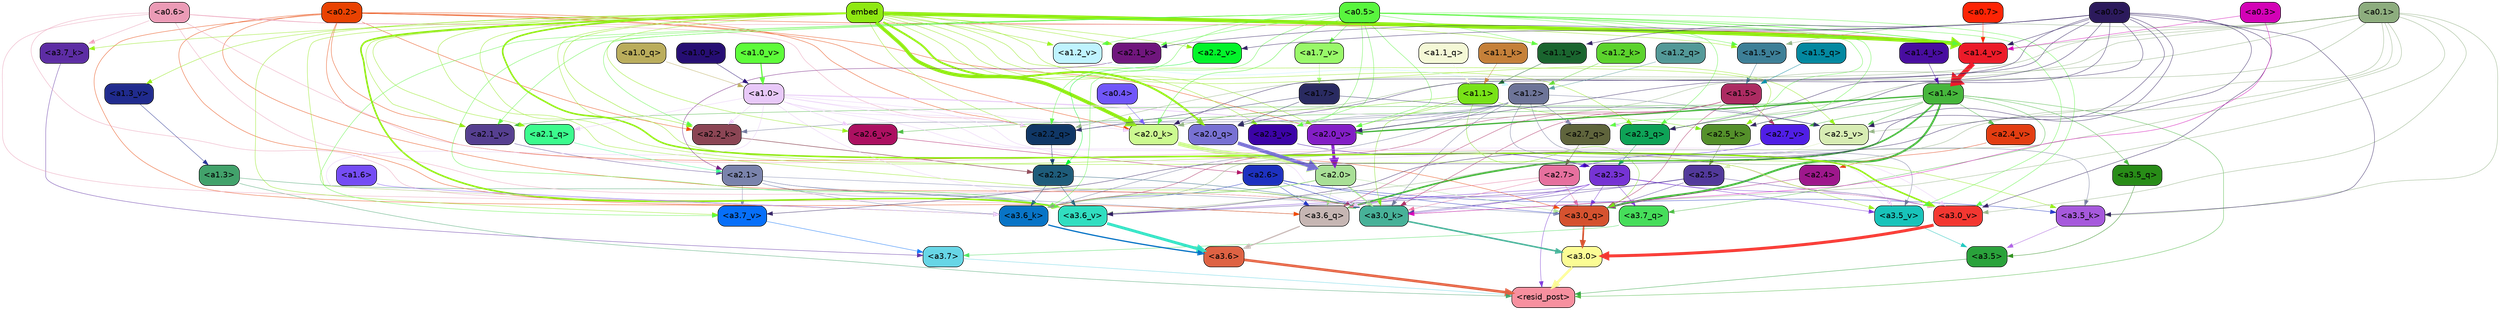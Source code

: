 strict digraph "" {
	graph [bgcolor=transparent,
		layout=dot,
		overlap=false,
		splines=true
	];
	"<a3.7>"	[color=black,
		fillcolor="#67d6e6",
		fontname=Helvetica,
		shape=box,
		style="filled, rounded"];
	"<resid_post>"	[color=black,
		fillcolor="#f7909f",
		fontname=Helvetica,
		shape=box,
		style="filled, rounded"];
	"<a3.7>" -> "<resid_post>"	[color="#67d6e6",
		penwidth=0.6239100098609924];
	"<a3.6>"	[color=black,
		fillcolor="#de6243",
		fontname=Helvetica,
		shape=box,
		style="filled, rounded"];
	"<a3.6>" -> "<resid_post>"	[color="#de6243",
		penwidth=4.569062113761902];
	"<a3.5>"	[color=black,
		fillcolor="#2aa23b",
		fontname=Helvetica,
		shape=box,
		style="filled, rounded"];
	"<a3.5>" -> "<resid_post>"	[color="#2aa23b",
		penwidth=0.6];
	"<a3.0>"	[color=black,
		fillcolor="#fbfc94",
		fontname=Helvetica,
		shape=box,
		style="filled, rounded"];
	"<a3.0>" -> "<resid_post>"	[color="#fbfc94",
		penwidth=4.283544182777405];
	"<a2.3>"	[color=black,
		fillcolor="#7633d4",
		fontname=Helvetica,
		shape=box,
		style="filled, rounded"];
	"<a2.3>" -> "<resid_post>"	[color="#7633d4",
		penwidth=0.6];
	"<a3.7_q>"	[color=black,
		fillcolor="#46dd5a",
		fontname=Helvetica,
		shape=box,
		style="filled, rounded"];
	"<a2.3>" -> "<a3.7_q>"	[color="#7633d4",
		penwidth=0.6];
	"<a3.6_q>"	[color=black,
		fillcolor="#c6b6b3",
		fontname=Helvetica,
		shape=box,
		style="filled, rounded"];
	"<a2.3>" -> "<a3.6_q>"	[color="#7633d4",
		penwidth=0.6];
	"<a3.0_q>"	[color=black,
		fillcolor="#d5522f",
		fontname=Helvetica,
		shape=box,
		style="filled, rounded"];
	"<a2.3>" -> "<a3.0_q>"	[color="#7633d4",
		penwidth=0.6];
	"<a3.0_k>"	[color=black,
		fillcolor="#47b198",
		fontname=Helvetica,
		shape=box,
		style="filled, rounded"];
	"<a2.3>" -> "<a3.0_k>"	[color="#7633d4",
		penwidth=0.6];
	"<a3.6_v>"	[color=black,
		fillcolor="#31dec0",
		fontname=Helvetica,
		shape=box,
		style="filled, rounded"];
	"<a2.3>" -> "<a3.6_v>"	[color="#7633d4",
		penwidth=0.6];
	"<a3.5_v>"	[color=black,
		fillcolor="#18c3ba",
		fontname=Helvetica,
		shape=box,
		style="filled, rounded"];
	"<a2.3>" -> "<a3.5_v>"	[color="#7633d4",
		penwidth=0.6];
	"<a3.0_v>"	[color=black,
		fillcolor="#f33731",
		fontname=Helvetica,
		shape=box,
		style="filled, rounded"];
	"<a2.3>" -> "<a3.0_v>"	[color="#7633d4",
		penwidth=0.6];
	"<a1.4>"	[color=black,
		fillcolor="#46b63c",
		fontname=Helvetica,
		shape=box,
		style="filled, rounded"];
	"<a1.4>" -> "<resid_post>"	[color="#46b63c",
		penwidth=0.6];
	"<a1.4>" -> "<a3.7_q>"	[color="#46b63c",
		penwidth=0.6];
	"<a1.4>" -> "<a3.6_q>"	[color="#46b63c",
		penwidth=2.7934007048606873];
	"<a3.5_q>"	[color=black,
		fillcolor="#288c17",
		fontname=Helvetica,
		shape=box,
		style="filled, rounded"];
	"<a1.4>" -> "<a3.5_q>"	[color="#46b63c",
		penwidth=0.6];
	"<a1.4>" -> "<a3.0_q>"	[color="#46b63c",
		penwidth=3.340754985809326];
	"<a2.3_q>"	[color=black,
		fillcolor="#0ea357",
		fontname=Helvetica,
		shape=box,
		style="filled, rounded"];
	"<a1.4>" -> "<a2.3_q>"	[color="#46b63c",
		penwidth=0.6];
	"<a2.7_v>"	[color=black,
		fillcolor="#501ee6",
		fontname=Helvetica,
		shape=box,
		style="filled, rounded"];
	"<a1.4>" -> "<a2.7_v>"	[color="#46b63c",
		penwidth=0.6];
	"<a2.6_v>"	[color=black,
		fillcolor="#ac1061",
		fontname=Helvetica,
		shape=box,
		style="filled, rounded"];
	"<a1.4>" -> "<a2.6_v>"	[color="#46b63c",
		penwidth=0.6];
	"<a2.5_v>"	[color=black,
		fillcolor="#d7ecb3",
		fontname=Helvetica,
		shape=box,
		style="filled, rounded"];
	"<a1.4>" -> "<a2.5_v>"	[color="#46b63c",
		penwidth=0.6];
	"<a2.4_v>"	[color=black,
		fillcolor="#e33d11",
		fontname=Helvetica,
		shape=box,
		style="filled, rounded"];
	"<a1.4>" -> "<a2.4_v>"	[color="#46b63c",
		penwidth=0.6];
	"<a2.1_v>"	[color=black,
		fillcolor="#563f90",
		fontname=Helvetica,
		shape=box,
		style="filled, rounded"];
	"<a1.4>" -> "<a2.1_v>"	[color="#46b63c",
		penwidth=0.6];
	"<a2.0_v>"	[color=black,
		fillcolor="#831ec6",
		fontname=Helvetica,
		shape=box,
		style="filled, rounded"];
	"<a1.4>" -> "<a2.0_v>"	[color="#46b63c",
		penwidth=2.268759250640869];
	"<a1.3>"	[color=black,
		fillcolor="#42a26b",
		fontname=Helvetica,
		shape=box,
		style="filled, rounded"];
	"<a1.3>" -> "<resid_post>"	[color="#42a26b",
		penwidth=0.6];
	"<a1.3>" -> "<a3.6_v>"	[color="#42a26b",
		penwidth=0.6];
	"<a3.7_q>" -> "<a3.7>"	[color="#46dd5a",
		penwidth=0.6];
	"<a3.6_q>" -> "<a3.6>"	[color="#c6b6b3",
		penwidth=2.0347584784030914];
	"<a3.5_q>" -> "<a3.5>"	[color="#288c17",
		penwidth=0.6];
	"<a3.0_q>" -> "<a3.0>"	[color="#d5522f",
		penwidth=2.8635367155075073];
	"<a3.7_k>"	[color=black,
		fillcolor="#5d2da4",
		fontname=Helvetica,
		shape=box,
		style="filled, rounded"];
	"<a3.7_k>" -> "<a3.7>"	[color="#5d2da4",
		penwidth=0.6];
	"<a3.6_k>"	[color=black,
		fillcolor="#0874c6",
		fontname=Helvetica,
		shape=box,
		style="filled, rounded"];
	"<a3.6_k>" -> "<a3.6>"	[color="#0874c6",
		penwidth=2.1760786175727844];
	"<a3.5_k>"	[color=black,
		fillcolor="#a659dc",
		fontname=Helvetica,
		shape=box,
		style="filled, rounded"];
	"<a3.5_k>" -> "<a3.5>"	[color="#a659dc",
		penwidth=0.6];
	"<a3.0_k>" -> "<a3.0>"	[color="#47b198",
		penwidth=2.632905662059784];
	"<a3.7_v>"	[color=black,
		fillcolor="#076ff9",
		fontname=Helvetica,
		shape=box,
		style="filled, rounded"];
	"<a3.7_v>" -> "<a3.7>"	[color="#076ff9",
		penwidth=0.6];
	"<a3.6_v>" -> "<a3.6>"	[color="#31dec0",
		penwidth=4.981305837631226];
	"<a3.5_v>" -> "<a3.5>"	[color="#18c3ba",
		penwidth=0.6];
	"<a3.0_v>" -> "<a3.0>"	[color="#f33731",
		penwidth=5.168330669403076];
	"<a2.7>"	[color=black,
		fillcolor="#e6709e",
		fontname=Helvetica,
		shape=box,
		style="filled, rounded"];
	"<a2.7>" -> "<a3.6_q>"	[color="#e6709e",
		penwidth=0.6];
	"<a2.7>" -> "<a3.0_q>"	[color="#e6709e",
		penwidth=0.6];
	"<a2.7>" -> "<a3.0_k>"	[color="#e6709e",
		penwidth=0.6];
	"<a2.6>"	[color=black,
		fillcolor="#1d31c0",
		fontname=Helvetica,
		shape=box,
		style="filled, rounded"];
	"<a2.6>" -> "<a3.6_q>"	[color="#1d31c0",
		penwidth=0.6];
	"<a2.6>" -> "<a3.0_q>"	[color="#1d31c0",
		penwidth=0.6];
	"<a2.6>" -> "<a3.6_k>"	[color="#1d31c0",
		penwidth=0.6];
	"<a2.6>" -> "<a3.5_k>"	[color="#1d31c0",
		penwidth=0.6];
	"<a2.6>" -> "<a3.0_k>"	[color="#1d31c0",
		penwidth=0.6];
	"<a2.1>"	[color=black,
		fillcolor="#7a83ac",
		fontname=Helvetica,
		shape=box,
		style="filled, rounded"];
	"<a2.1>" -> "<a3.6_q>"	[color="#7a83ac",
		penwidth=0.6];
	"<a2.1>" -> "<a3.0_q>"	[color="#7a83ac",
		penwidth=0.6];
	"<a2.1>" -> "<a3.6_k>"	[color="#7a83ac",
		penwidth=0.6];
	"<a2.1>" -> "<a3.0_k>"	[color="#7a83ac",
		penwidth=0.6];
	"<a2.1>" -> "<a3.7_v>"	[color="#7a83ac",
		penwidth=0.6];
	"<a2.1>" -> "<a3.6_v>"	[color="#7a83ac",
		penwidth=0.6];
	"<a2.0>"	[color=black,
		fillcolor="#a8df96",
		fontname=Helvetica,
		shape=box,
		style="filled, rounded"];
	"<a2.0>" -> "<a3.6_q>"	[color="#a8df96",
		penwidth=0.6];
	"<a2.0>" -> "<a3.0_q>"	[color="#a8df96",
		penwidth=0.6];
	"<a2.0>" -> "<a3.6_k>"	[color="#a8df96",
		penwidth=1.6382827460765839];
	"<a2.0>" -> "<a3.0_k>"	[color="#a8df96",
		penwidth=2.161143198609352];
	"<a1.5>"	[color=black,
		fillcolor="#ac2b62",
		fontname=Helvetica,
		shape=box,
		style="filled, rounded"];
	"<a1.5>" -> "<a3.6_q>"	[color="#ac2b62",
		penwidth=0.6];
	"<a1.5>" -> "<a3.0_q>"	[color="#ac2b62",
		penwidth=0.6];
	"<a1.5>" -> "<a3.6_k>"	[color="#ac2b62",
		penwidth=0.6];
	"<a1.5>" -> "<a3.0_k>"	[color="#ac2b62",
		penwidth=0.6];
	"<a1.5>" -> "<a2.7_v>"	[color="#ac2b62",
		penwidth=0.6];
	"<a0.2>"	[color=black,
		fillcolor="#e94201",
		fontname=Helvetica,
		shape=box,
		style="filled, rounded"];
	"<a0.2>" -> "<a3.6_q>"	[color="#e94201",
		penwidth=0.6];
	"<a0.2>" -> "<a3.0_q>"	[color="#e94201",
		penwidth=0.6];
	"<a0.2>" -> "<a3.6_k>"	[color="#e94201",
		penwidth=0.6];
	"<a0.2>" -> "<a3.0_k>"	[color="#e94201",
		penwidth=0.6];
	"<a2.2_q>"	[color=black,
		fillcolor="#103766",
		fontname=Helvetica,
		shape=box,
		style="filled, rounded"];
	"<a0.2>" -> "<a2.2_q>"	[color="#e94201",
		penwidth=0.6];
	"<a2.2_k>"	[color=black,
		fillcolor="#8b4554",
		fontname=Helvetica,
		shape=box,
		style="filled, rounded"];
	"<a0.2>" -> "<a2.2_k>"	[color="#e94201",
		penwidth=0.6];
	"<a2.0_k>"	[color=black,
		fillcolor="#ccfa90",
		fontname=Helvetica,
		shape=box,
		style="filled, rounded"];
	"<a0.2>" -> "<a2.0_k>"	[color="#e94201",
		penwidth=0.6];
	"<a0.2>" -> "<a2.1_v>"	[color="#e94201",
		penwidth=0.6];
	"<a0.2>" -> "<a2.0_v>"	[color="#e94201",
		penwidth=0.6];
	"<a1.4_v>"	[color=black,
		fillcolor="#ec1b29",
		fontname=Helvetica,
		shape=box,
		style="filled, rounded"];
	"<a0.2>" -> "<a1.4_v>"	[color="#e94201",
		penwidth=0.6];
	"<a2.5>"	[color=black,
		fillcolor="#52399b",
		fontname=Helvetica,
		shape=box,
		style="filled, rounded"];
	"<a2.5>" -> "<a3.0_q>"	[color="#52399b",
		penwidth=0.6];
	"<a2.5>" -> "<a3.0_k>"	[color="#52399b",
		penwidth=0.6];
	"<a2.5>" -> "<a3.6_v>"	[color="#52399b",
		penwidth=0.6];
	"<a2.5>" -> "<a3.0_v>"	[color="#52399b",
		penwidth=0.6];
	"<a2.4>"	[color=black,
		fillcolor="#9e178c",
		fontname=Helvetica,
		shape=box,
		style="filled, rounded"];
	"<a2.4>" -> "<a3.0_q>"	[color="#9e178c",
		penwidth=0.6];
	"<a1.1>"	[color=black,
		fillcolor="#78e217",
		fontname=Helvetica,
		shape=box,
		style="filled, rounded"];
	"<a1.1>" -> "<a3.0_q>"	[color="#78e217",
		penwidth=0.6];
	"<a1.1>" -> "<a3.0_k>"	[color="#78e217",
		penwidth=0.6];
	"<a2.5_k>"	[color=black,
		fillcolor="#54902a",
		fontname=Helvetica,
		shape=box,
		style="filled, rounded"];
	"<a1.1>" -> "<a2.5_k>"	[color="#78e217",
		penwidth=0.6];
	"<a1.1>" -> "<a2.0_k>"	[color="#78e217",
		penwidth=0.6];
	"<a1.1>" -> "<a2.0_v>"	[color="#78e217",
		penwidth=0.6];
	"<a0.6>"	[color=black,
		fillcolor="#eb9bb6",
		fontname=Helvetica,
		shape=box,
		style="filled, rounded"];
	"<a0.6>" -> "<a3.7_k>"	[color="#eb9bb6",
		penwidth=0.6];
	"<a0.6>" -> "<a3.6_k>"	[color="#eb9bb6",
		penwidth=0.6];
	"<a0.6>" -> "<a3.0_k>"	[color="#eb9bb6",
		penwidth=0.6];
	"<a0.6>" -> "<a3.6_v>"	[color="#eb9bb6",
		penwidth=0.6];
	"<a0.6>" -> "<a3.0_v>"	[color="#eb9bb6",
		penwidth=0.6];
	"<a0.6>" -> "<a2.2_q>"	[color="#eb9bb6",
		penwidth=0.6];
	"<a0.6>" -> "<a1.4_v>"	[color="#eb9bb6",
		penwidth=0.6];
	embed	[color=black,
		fillcolor="#8fe912",
		fontname=Helvetica,
		shape=box,
		style="filled, rounded"];
	embed -> "<a3.7_k>"	[color="#8fe912",
		penwidth=0.6];
	embed -> "<a3.6_k>"	[color="#8fe912",
		penwidth=0.6];
	embed -> "<a3.5_k>"	[color="#8fe912",
		penwidth=0.6];
	embed -> "<a3.0_k>"	[color="#8fe912",
		penwidth=0.6];
	embed -> "<a3.7_v>"	[color="#8fe912",
		penwidth=0.6];
	embed -> "<a3.6_v>"	[color="#8fe912",
		penwidth=2.7825746536254883];
	embed -> "<a3.5_v>"	[color="#8fe912",
		penwidth=0.6];
	embed -> "<a3.0_v>"	[color="#8fe912",
		penwidth=2.6950180530548096];
	embed -> "<a2.3_q>"	[color="#8fe912",
		penwidth=0.6];
	embed -> "<a2.2_q>"	[color="#8fe912",
		penwidth=0.6];
	"<a2.1_q>"	[color=black,
		fillcolor="#3bfb8d",
		fontname=Helvetica,
		shape=box,
		style="filled, rounded"];
	embed -> "<a2.1_q>"	[color="#8fe912",
		penwidth=0.6];
	"<a2.0_q>"	[color=black,
		fillcolor="#7871d3",
		fontname=Helvetica,
		shape=box,
		style="filled, rounded"];
	embed -> "<a2.0_q>"	[color="#8fe912",
		penwidth=3.305941343307495];
	embed -> "<a2.5_k>"	[color="#8fe912",
		penwidth=0.6];
	embed -> "<a2.2_k>"	[color="#8fe912",
		penwidth=0.6698317527770996];
	"<a2.1_k>"	[color=black,
		fillcolor="#70167d",
		fontname=Helvetica,
		shape=box,
		style="filled, rounded"];
	embed -> "<a2.1_k>"	[color="#8fe912",
		penwidth=0.6];
	embed -> "<a2.0_k>"	[color="#8fe912",
		penwidth=6.12570995092392];
	embed -> "<a2.6_v>"	[color="#8fe912",
		penwidth=0.6];
	embed -> "<a2.5_v>"	[color="#8fe912",
		penwidth=0.6];
	"<a2.3_v>"	[color=black,
		fillcolor="#3c03a7",
		fontname=Helvetica,
		shape=box,
		style="filled, rounded"];
	embed -> "<a2.3_v>"	[color="#8fe912",
		penwidth=0.6];
	"<a2.2_v>"	[color=black,
		fillcolor="#02f42a",
		fontname=Helvetica,
		shape=box,
		style="filled, rounded"];
	embed -> "<a2.2_v>"	[color="#8fe912",
		penwidth=0.6];
	embed -> "<a2.1_v>"	[color="#8fe912",
		penwidth=0.6];
	embed -> "<a2.0_v>"	[color="#8fe912",
		penwidth=0.6];
	"<a1.5_v>"	[color=black,
		fillcolor="#3d7f97",
		fontname=Helvetica,
		shape=box,
		style="filled, rounded"];
	embed -> "<a1.5_v>"	[color="#8fe912",
		penwidth=0.6];
	embed -> "<a1.4_v>"	[color="#8fe912",
		penwidth=6.590077131986618];
	"<a1.3_v>"	[color=black,
		fillcolor="#202b8e",
		fontname=Helvetica,
		shape=box,
		style="filled, rounded"];
	embed -> "<a1.3_v>"	[color="#8fe912",
		penwidth=0.6];
	"<a1.2_v>"	[color=black,
		fillcolor="#bff3ff",
		fontname=Helvetica,
		shape=box,
		style="filled, rounded"];
	embed -> "<a1.2_v>"	[color="#8fe912",
		penwidth=0.6];
	"<a1.1_v>"	[color=black,
		fillcolor="#1a652f",
		fontname=Helvetica,
		shape=box,
		style="filled, rounded"];
	embed -> "<a1.1_v>"	[color="#8fe912",
		penwidth=0.6];
	"<a2.2>"	[color=black,
		fillcolor="#1e5c7a",
		fontname=Helvetica,
		shape=box,
		style="filled, rounded"];
	"<a2.2>" -> "<a3.6_k>"	[color="#1e5c7a",
		penwidth=0.6];
	"<a2.2>" -> "<a3.0_k>"	[color="#1e5c7a",
		penwidth=0.6];
	"<a2.2>" -> "<a3.6_v>"	[color="#1e5c7a",
		penwidth=0.6];
	"<a1.6>"	[color=black,
		fillcolor="#754df4",
		fontname=Helvetica,
		shape=box,
		style="filled, rounded"];
	"<a1.6>" -> "<a3.6_k>"	[color="#754df4",
		penwidth=0.6];
	"<a1.2>"	[color=black,
		fillcolor="#6d7498",
		fontname=Helvetica,
		shape=box,
		style="filled, rounded"];
	"<a1.2>" -> "<a3.6_k>"	[color="#6d7498",
		penwidth=0.6];
	"<a1.2>" -> "<a3.5_k>"	[color="#6d7498",
		penwidth=0.6];
	"<a1.2>" -> "<a3.0_k>"	[color="#6d7498",
		penwidth=0.6];
	"<a1.2>" -> "<a3.5_v>"	[color="#6d7498",
		penwidth=0.6];
	"<a2.7_q>"	[color=black,
		fillcolor="#5f643c",
		fontname=Helvetica,
		shape=box,
		style="filled, rounded"];
	"<a1.2>" -> "<a2.7_q>"	[color="#6d7498",
		penwidth=0.6];
	"<a1.2>" -> "<a2.2_q>"	[color="#6d7498",
		penwidth=0.6];
	"<a1.2>" -> "<a2.2_k>"	[color="#6d7498",
		penwidth=0.6];
	"<a1.2>" -> "<a2.5_v>"	[color="#6d7498",
		penwidth=0.6];
	"<a1.2>" -> "<a2.3_v>"	[color="#6d7498",
		penwidth=0.6];
	"<a1.2>" -> "<a2.0_v>"	[color="#6d7498",
		penwidth=0.6];
	"<a1.0>"	[color=black,
		fillcolor="#e8c8f8",
		fontname=Helvetica,
		shape=box,
		style="filled, rounded"];
	"<a1.0>" -> "<a3.6_k>"	[color="#e8c8f8",
		penwidth=0.6];
	"<a1.0>" -> "<a3.0_k>"	[color="#e8c8f8",
		penwidth=0.6];
	"<a1.0>" -> "<a3.6_v>"	[color="#e8c8f8",
		penwidth=0.6];
	"<a1.0>" -> "<a3.5_v>"	[color="#e8c8f8",
		penwidth=0.6];
	"<a1.0>" -> "<a3.0_v>"	[color="#e8c8f8",
		penwidth=0.6];
	"<a1.0>" -> "<a2.3_q>"	[color="#e8c8f8",
		penwidth=0.6];
	"<a1.0>" -> "<a2.2_q>"	[color="#e8c8f8",
		penwidth=0.6];
	"<a1.0>" -> "<a2.1_q>"	[color="#e8c8f8",
		penwidth=0.6];
	"<a1.0>" -> "<a2.2_k>"	[color="#e8c8f8",
		penwidth=0.6];
	"<a1.0>" -> "<a2.0_k>"	[color="#e8c8f8",
		penwidth=0.6];
	"<a1.0>" -> "<a2.6_v>"	[color="#e8c8f8",
		penwidth=0.6];
	"<a1.0>" -> "<a2.0_v>"	[color="#e8c8f8",
		penwidth=1.2213096618652344];
	"<a0.5>"	[color=black,
		fillcolor="#59f63e",
		fontname=Helvetica,
		shape=box,
		style="filled, rounded"];
	"<a0.5>" -> "<a3.6_k>"	[color="#59f63e",
		penwidth=0.6];
	"<a0.5>" -> "<a3.7_v>"	[color="#59f63e",
		penwidth=0.6];
	"<a0.5>" -> "<a3.6_v>"	[color="#59f63e",
		penwidth=0.6];
	"<a0.5>" -> "<a3.5_v>"	[color="#59f63e",
		penwidth=0.6];
	"<a0.5>" -> "<a3.0_v>"	[color="#59f63e",
		penwidth=0.6];
	"<a0.5>" -> "<a2.7_q>"	[color="#59f63e",
		penwidth=0.6];
	"<a0.5>" -> "<a2.3_q>"	[color="#59f63e",
		penwidth=0.6];
	"<a0.5>" -> "<a2.2_q>"	[color="#59f63e",
		penwidth=0.6];
	"<a0.5>" -> "<a2.0_q>"	[color="#59f63e",
		penwidth=0.6];
	"<a0.5>" -> "<a2.5_k>"	[color="#59f63e",
		penwidth=0.6];
	"<a0.5>" -> "<a2.2_k>"	[color="#59f63e",
		penwidth=0.6];
	"<a0.5>" -> "<a2.1_k>"	[color="#59f63e",
		penwidth=0.6];
	"<a0.5>" -> "<a2.0_k>"	[color="#59f63e",
		penwidth=0.6900839805603027];
	"<a0.5>" -> "<a2.3_v>"	[color="#59f63e",
		penwidth=0.6];
	"<a0.5>" -> "<a2.1_v>"	[color="#59f63e",
		penwidth=0.6];
	"<a0.5>" -> "<a2.0_v>"	[color="#59f63e",
		penwidth=0.6];
	"<a1.7_v>"	[color=black,
		fillcolor="#99f869",
		fontname=Helvetica,
		shape=box,
		style="filled, rounded"];
	"<a0.5>" -> "<a1.7_v>"	[color="#59f63e",
		penwidth=0.6];
	"<a0.5>" -> "<a1.5_v>"	[color="#59f63e",
		penwidth=0.6];
	"<a0.5>" -> "<a1.4_v>"	[color="#59f63e",
		penwidth=0.9985027313232422];
	"<a0.5>" -> "<a1.2_v>"	[color="#59f63e",
		penwidth=0.6];
	"<a0.5>" -> "<a1.1_v>"	[color="#59f63e",
		penwidth=0.6];
	"<a0.1>"	[color=black,
		fillcolor="#8dad7e",
		fontname=Helvetica,
		shape=box,
		style="filled, rounded"];
	"<a0.1>" -> "<a3.6_k>"	[color="#8dad7e",
		penwidth=0.6];
	"<a0.1>" -> "<a3.5_k>"	[color="#8dad7e",
		penwidth=0.6];
	"<a0.1>" -> "<a3.0_k>"	[color="#8dad7e",
		penwidth=0.6];
	"<a0.1>" -> "<a3.6_v>"	[color="#8dad7e",
		penwidth=0.6];
	"<a0.1>" -> "<a3.0_v>"	[color="#8dad7e",
		penwidth=0.6];
	"<a0.1>" -> "<a2.3_q>"	[color="#8dad7e",
		penwidth=0.6];
	"<a0.1>" -> "<a2.2_q>"	[color="#8dad7e",
		penwidth=0.6];
	"<a0.1>" -> "<a2.0_k>"	[color="#8dad7e",
		penwidth=0.6];
	"<a0.1>" -> "<a2.5_v>"	[color="#8dad7e",
		penwidth=0.6];
	"<a0.1>" -> "<a2.0_v>"	[color="#8dad7e",
		penwidth=0.6];
	"<a0.1>" -> "<a1.5_v>"	[color="#8dad7e",
		penwidth=0.6];
	"<a0.1>" -> "<a1.4_v>"	[color="#8dad7e",
		penwidth=0.6];
	"<a0.0>"	[color=black,
		fillcolor="#2c1a5c",
		fontname=Helvetica,
		shape=box,
		style="filled, rounded"];
	"<a0.0>" -> "<a3.5_k>"	[color="#2c1a5c",
		penwidth=0.6];
	"<a0.0>" -> "<a3.7_v>"	[color="#2c1a5c",
		penwidth=0.6];
	"<a0.0>" -> "<a3.6_v>"	[color="#2c1a5c",
		penwidth=0.6];
	"<a0.0>" -> "<a3.0_v>"	[color="#2c1a5c",
		penwidth=0.6];
	"<a0.0>" -> "<a2.3_q>"	[color="#2c1a5c",
		penwidth=0.6];
	"<a0.0>" -> "<a2.0_q>"	[color="#2c1a5c",
		penwidth=0.6];
	"<a0.0>" -> "<a2.5_k>"	[color="#2c1a5c",
		penwidth=0.6];
	"<a0.0>" -> "<a2.1_k>"	[color="#2c1a5c",
		penwidth=0.6];
	"<a0.0>" -> "<a2.0_k>"	[color="#2c1a5c",
		penwidth=0.6];
	"<a0.0>" -> "<a2.5_v>"	[color="#2c1a5c",
		penwidth=0.6];
	"<a0.0>" -> "<a2.2_v>"	[color="#2c1a5c",
		penwidth=0.6];
	"<a0.0>" -> "<a2.0_v>"	[color="#2c1a5c",
		penwidth=0.6];
	"<a0.0>" -> "<a1.4_v>"	[color="#2c1a5c",
		penwidth=0.6];
	"<a0.0>" -> "<a1.1_v>"	[color="#2c1a5c",
		penwidth=0.6];
	"<a0.3>"	[color=black,
		fillcolor="#d302b6",
		fontname=Helvetica,
		shape=box,
		style="filled, rounded"];
	"<a0.3>" -> "<a3.0_k>"	[color="#d302b6",
		penwidth=0.6];
	"<a0.3>" -> "<a1.4_v>"	[color="#d302b6",
		penwidth=0.6];
	"<a2.7_q>" -> "<a2.7>"	[color="#5f643c",
		penwidth=0.6];
	"<a2.3_q>" -> "<a2.3>"	[color="#0ea357",
		penwidth=0.6];
	"<a2.2_q>" -> "<a2.2>"	[color="#103766",
		penwidth=0.7553567886352539];
	"<a2.1_q>" -> "<a2.1>"	[color="#3bfb8d",
		penwidth=0.6];
	"<a2.0_q>" -> "<a2.0>"	[color="#7871d3",
		penwidth=6.256794691085815];
	"<a2.5_k>" -> "<a2.5>"	[color="#54902a",
		penwidth=0.6];
	"<a2.2_k>" -> "<a2.2>"	[color="#8b4554",
		penwidth=0.8854708671569824];
	"<a2.1_k>" -> "<a2.1>"	[color="#70167d",
		penwidth=0.6];
	"<a2.0_k>" -> "<a2.0>"	[color="#ccfa90",
		penwidth=7.231504917144775];
	"<a2.7_v>" -> "<a2.7>"	[color="#501ee6",
		penwidth=0.6];
	"<a2.6_v>" -> "<a2.6>"	[color="#ac1061",
		penwidth=0.6];
	"<a2.5_v>" -> "<a2.5>"	[color="#d7ecb3",
		penwidth=0.6];
	"<a2.4_v>" -> "<a2.4>"	[color="#e33d11",
		penwidth=0.6];
	"<a2.3_v>" -> "<a2.3>"	[color="#3c03a7",
		penwidth=0.6];
	"<a2.2_v>" -> "<a2.2>"	[color="#02f42a",
		penwidth=0.6];
	"<a2.1_v>" -> "<a2.1>"	[color="#563f90",
		penwidth=0.6];
	"<a2.0_v>" -> "<a2.0>"	[color="#831ec6",
		penwidth=5.231471925973892];
	"<a1.7>"	[color=black,
		fillcolor="#2a2b61",
		fontname=Helvetica,
		shape=box,
		style="filled, rounded"];
	"<a1.7>" -> "<a2.2_q>"	[color="#2a2b61",
		penwidth=0.6];
	"<a1.7>" -> "<a2.0_q>"	[color="#2a2b61",
		penwidth=0.6];
	"<a1.7>" -> "<a2.5_v>"	[color="#2a2b61",
		penwidth=0.6];
	"<a0.4>"	[color=black,
		fillcolor="#7056f9",
		fontname=Helvetica,
		shape=box,
		style="filled, rounded"];
	"<a0.4>" -> "<a2.0_k>"	[color="#7056f9",
		penwidth=0.6];
	"<a1.5_q>"	[color=black,
		fillcolor="#0388a0",
		fontname=Helvetica,
		shape=box,
		style="filled, rounded"];
	"<a1.5_q>" -> "<a1.5>"	[color="#0388a0",
		penwidth=0.6];
	"<a1.2_q>"	[color=black,
		fillcolor="#539998",
		fontname=Helvetica,
		shape=box,
		style="filled, rounded"];
	"<a1.2_q>" -> "<a1.2>"	[color="#539998",
		penwidth=0.6];
	"<a1.1_q>"	[color=black,
		fillcolor="#f4f8d6",
		fontname=Helvetica,
		shape=box,
		style="filled, rounded"];
	"<a1.1_q>" -> "<a1.1>"	[color="#f4f8d6",
		penwidth=0.6];
	"<a1.0_q>"	[color=black,
		fillcolor="#baad5c",
		fontname=Helvetica,
		shape=box,
		style="filled, rounded"];
	"<a1.0_q>" -> "<a1.0>"	[color="#baad5c",
		penwidth=0.6];
	"<a1.4_k>"	[color=black,
		fillcolor="#480da0",
		fontname=Helvetica,
		shape=box,
		style="filled, rounded"];
	"<a1.4_k>" -> "<a1.4>"	[color="#480da0",
		penwidth=0.6];
	"<a1.2_k>"	[color=black,
		fillcolor="#5cd32d",
		fontname=Helvetica,
		shape=box,
		style="filled, rounded"];
	"<a1.2_k>" -> "<a1.2>"	[color="#5cd32d",
		penwidth=0.6];
	"<a1.1_k>"	[color=black,
		fillcolor="#c58039",
		fontname=Helvetica,
		shape=box,
		style="filled, rounded"];
	"<a1.1_k>" -> "<a1.1>"	[color="#c58039",
		penwidth=0.6];
	"<a1.0_k>"	[color=black,
		fillcolor="#260e73",
		fontname=Helvetica,
		shape=box,
		style="filled, rounded"];
	"<a1.0_k>" -> "<a1.0>"	[color="#260e73",
		penwidth=0.6];
	"<a1.7_v>" -> "<a1.7>"	[color="#99f869",
		penwidth=0.6];
	"<a1.5_v>" -> "<a1.5>"	[color="#3d7f97",
		penwidth=0.6];
	"<a1.4_v>" -> "<a1.4>"	[color="#ec1b29",
		penwidth=8.36684274673462];
	"<a1.3_v>" -> "<a1.3>"	[color="#202b8e",
		penwidth=0.6];
	"<a1.2_v>" -> "<a1.2>"	[color="#bff3ff",
		penwidth=0.6];
	"<a1.1_v>" -> "<a1.1>"	[color="#1a652f",
		penwidth=0.6];
	"<a1.0_v>"	[color=black,
		fillcolor="#5dfc39",
		fontname=Helvetica,
		shape=box,
		style="filled, rounded"];
	"<a1.0_v>" -> "<a1.0>"	[color="#5dfc39",
		penwidth=1.9665732383728027];
	"<a0.7>"	[color=black,
		fillcolor="#fd2405",
		fontname=Helvetica,
		shape=box,
		style="filled, rounded"];
	"<a0.7>" -> "<a1.4_v>"	[color="#fd2405",
		penwidth=0.6];
}
